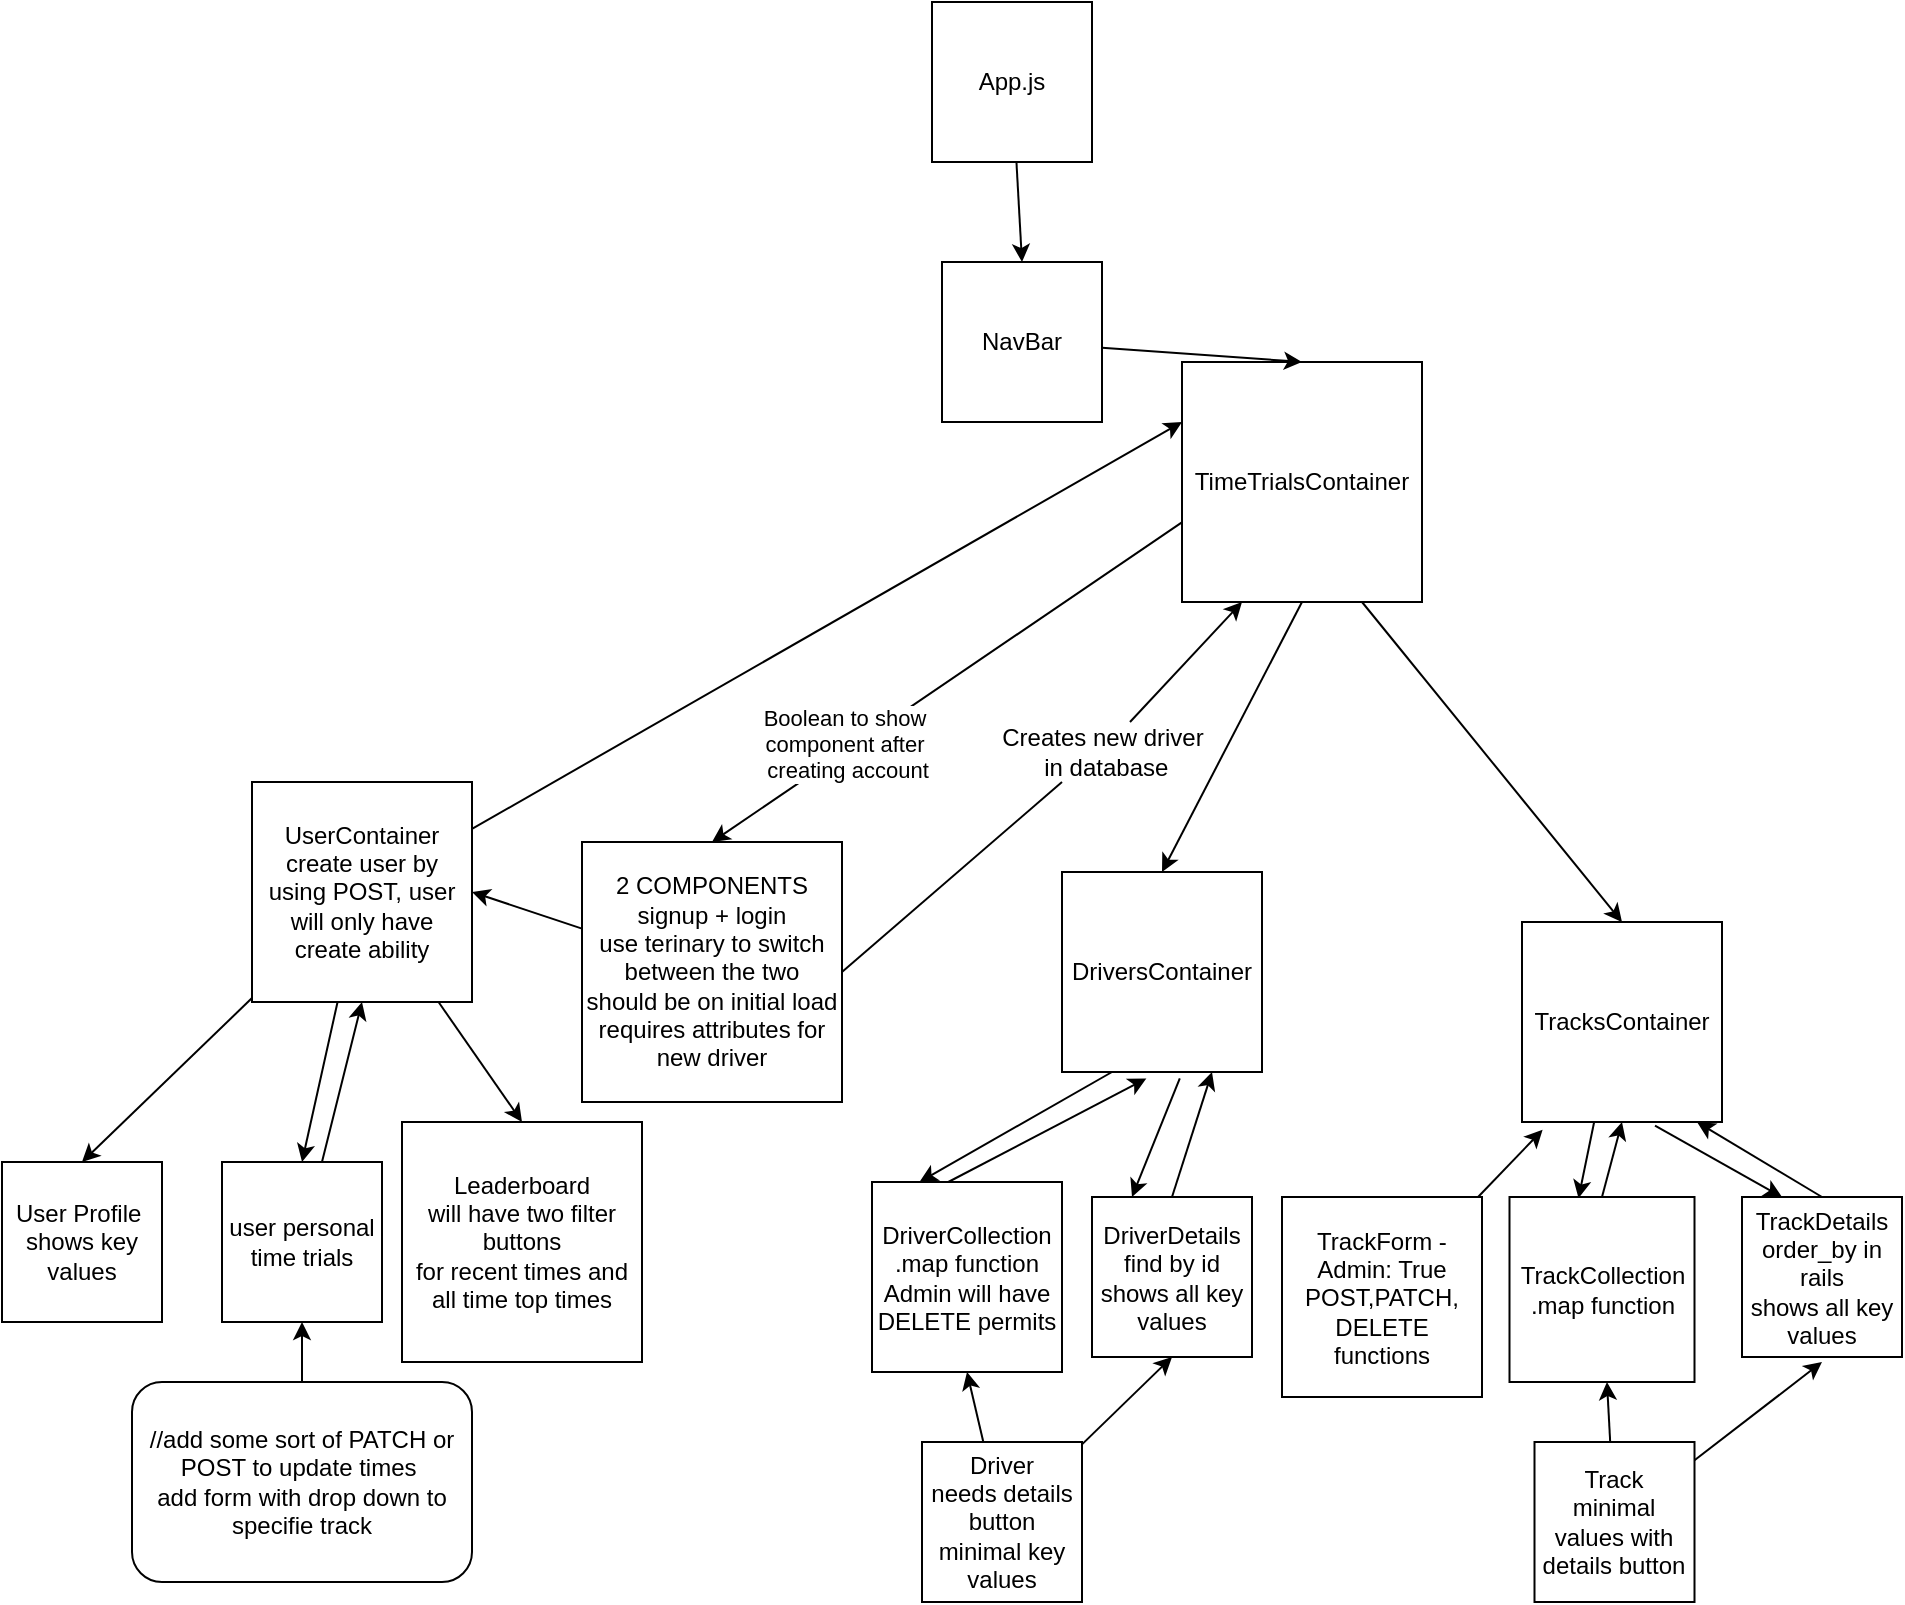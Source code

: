 <mxfile>
    <diagram id="CoyYcSLgEMkdM26DInm6" name="Page-1">
        <mxGraphModel dx="1945" dy="1622" grid="1" gridSize="10" guides="1" tooltips="1" connect="1" arrows="1" fold="1" page="1" pageScale="1" pageWidth="850" pageHeight="1100" background="none" math="0" shadow="0">
            <root>
                <mxCell id="0"/>
                <mxCell id="1" parent="0"/>
                <mxCell id="12" style="edgeStyle=none;html=1;entryX=0.5;entryY=0;entryDx=0;entryDy=0;" parent="1" source="5" target="11" edge="1">
                    <mxGeometry relative="1" as="geometry"/>
                </mxCell>
                <mxCell id="5" value="App.js&lt;br&gt;" style="whiteSpace=wrap;html=1;aspect=fixed;" parent="1" vertex="1">
                    <mxGeometry x="305" y="-60" width="80" height="80" as="geometry"/>
                </mxCell>
                <mxCell id="18" style="edgeStyle=none;html=1;entryX=0.5;entryY=0;entryDx=0;entryDy=0;exitX=0.75;exitY=1;exitDx=0;exitDy=0;" parent="1" source="8" target="17" edge="1">
                    <mxGeometry relative="1" as="geometry"/>
                </mxCell>
                <mxCell id="19" style="edgeStyle=none;html=1;entryX=0.5;entryY=0;entryDx=0;entryDy=0;exitX=0.5;exitY=1;exitDx=0;exitDy=0;" parent="1" source="8" target="16" edge="1">
                    <mxGeometry relative="1" as="geometry"/>
                </mxCell>
                <mxCell id="57" style="edgeStyle=none;html=1;entryX=0.5;entryY=0;entryDx=0;entryDy=0;exitX=0.004;exitY=0.665;exitDx=0;exitDy=0;exitPerimeter=0;" parent="1" source="8" target="56" edge="1">
                    <mxGeometry relative="1" as="geometry">
                        <mxPoint x="130" y="390" as="targetPoint"/>
                    </mxGeometry>
                </mxCell>
                <mxCell id="58" value="Boolean to show &lt;br&gt;component after&lt;br&gt;&amp;nbsp;creating account" style="edgeLabel;html=1;align=center;verticalAlign=middle;resizable=0;points=[];" parent="57" vertex="1" connectable="0">
                    <mxGeometry x="0.81" y="2" relative="1" as="geometry">
                        <mxPoint x="42" y="-36" as="offset"/>
                    </mxGeometry>
                </mxCell>
                <mxCell id="8" value="TimeTrialsContainer" style="whiteSpace=wrap;html=1;aspect=fixed;" parent="1" vertex="1">
                    <mxGeometry x="430" y="120" width="120" height="120" as="geometry"/>
                </mxCell>
                <mxCell id="14" style="edgeStyle=none;html=1;entryX=0.5;entryY=0;entryDx=0;entryDy=0;" parent="1" source="11" target="8" edge="1">
                    <mxGeometry relative="1" as="geometry"/>
                </mxCell>
                <mxCell id="11" value="NavBar" style="whiteSpace=wrap;html=1;aspect=fixed;" parent="1" vertex="1">
                    <mxGeometry x="310" y="70" width="80" height="80" as="geometry"/>
                </mxCell>
                <mxCell id="48" style="edgeStyle=none;html=1;entryX=0.5;entryY=0;entryDx=0;entryDy=0;" parent="1" source="15" target="46" edge="1">
                    <mxGeometry relative="1" as="geometry"/>
                </mxCell>
                <mxCell id="55" style="edgeStyle=none;html=1;entryX=0.5;entryY=0;entryDx=0;entryDy=0;" parent="1" source="15" target="54" edge="1">
                    <mxGeometry relative="1" as="geometry"/>
                </mxCell>
                <mxCell id="60" style="edgeStyle=none;html=1;entryX=0.5;entryY=0;entryDx=0;entryDy=0;" parent="1" source="15" target="49" edge="1">
                    <mxGeometry relative="1" as="geometry"/>
                </mxCell>
                <mxCell id="63" style="edgeStyle=none;html=1;entryX=0;entryY=0.25;entryDx=0;entryDy=0;" parent="1" source="15" target="8" edge="1">
                    <mxGeometry relative="1" as="geometry"/>
                </mxCell>
                <mxCell id="15" value="UserContainer&lt;br&gt;create user by using POST, user will only have create ability" style="whiteSpace=wrap;html=1;aspect=fixed;" parent="1" vertex="1">
                    <mxGeometry x="-35" y="330" width="110" height="110" as="geometry"/>
                </mxCell>
                <mxCell id="26" style="edgeStyle=none;html=1;entryX=0.25;entryY=0;entryDx=0;entryDy=0;exitX=0.25;exitY=1;exitDx=0;exitDy=0;" parent="1" source="16" target="24" edge="1">
                    <mxGeometry relative="1" as="geometry"/>
                </mxCell>
                <mxCell id="30" style="edgeStyle=none;html=1;entryX=0.25;entryY=0;entryDx=0;entryDy=0;exitX=0.589;exitY=1.032;exitDx=0;exitDy=0;exitPerimeter=0;" parent="1" source="16" target="27" edge="1">
                    <mxGeometry relative="1" as="geometry"/>
                </mxCell>
                <mxCell id="16" value="DriversContainer" style="whiteSpace=wrap;html=1;aspect=fixed;" parent="1" vertex="1">
                    <mxGeometry x="370" y="375" width="100" height="100" as="geometry"/>
                </mxCell>
                <mxCell id="36" style="edgeStyle=none;html=1;exitX=0.36;exitY=1.004;exitDx=0;exitDy=0;exitPerimeter=0;entryX=0.373;entryY=0.007;entryDx=0;entryDy=0;entryPerimeter=0;" parent="1" source="17" target="34" edge="1">
                    <mxGeometry relative="1" as="geometry">
                        <mxPoint x="629" y="540" as="targetPoint"/>
                    </mxGeometry>
                </mxCell>
                <mxCell id="38" style="edgeStyle=none;html=1;entryX=0.25;entryY=0;entryDx=0;entryDy=0;exitX=0.665;exitY=1.018;exitDx=0;exitDy=0;exitPerimeter=0;" parent="1" source="17" target="32" edge="1">
                    <mxGeometry relative="1" as="geometry"/>
                </mxCell>
                <mxCell id="17" value="TracksContainer&lt;br&gt;" style="whiteSpace=wrap;html=1;aspect=fixed;" parent="1" vertex="1">
                    <mxGeometry x="600" y="400" width="100" height="100" as="geometry"/>
                </mxCell>
                <mxCell id="25" style="edgeStyle=none;html=1;entryX=0.422;entryY=1.032;entryDx=0;entryDy=0;entryPerimeter=0;exitX=0.394;exitY=0.004;exitDx=0;exitDy=0;exitPerimeter=0;" parent="1" source="24" target="16" edge="1">
                    <mxGeometry relative="1" as="geometry"/>
                </mxCell>
                <mxCell id="24" value="DriverCollection&lt;br&gt;.map function&lt;br&gt;Admin will have DELETE permits" style="whiteSpace=wrap;html=1;aspect=fixed;" parent="1" vertex="1">
                    <mxGeometry x="275" y="530" width="95" height="95" as="geometry"/>
                </mxCell>
                <mxCell id="31" style="edgeStyle=none;html=1;entryX=0.75;entryY=1;entryDx=0;entryDy=0;exitX=0.5;exitY=0;exitDx=0;exitDy=0;" parent="1" source="27" target="16" edge="1">
                    <mxGeometry relative="1" as="geometry">
                        <mxPoint x="440" y="530" as="sourcePoint"/>
                    </mxGeometry>
                </mxCell>
                <mxCell id="27" value="DriverDetails&lt;br&gt;find by id&lt;br&gt;shows all key values" style="whiteSpace=wrap;html=1;aspect=fixed;" parent="1" vertex="1">
                    <mxGeometry x="385" y="537.5" width="80" height="80" as="geometry"/>
                </mxCell>
                <mxCell id="39" style="edgeStyle=none;html=1;entryX=0.875;entryY=1;entryDx=0;entryDy=0;exitX=0.5;exitY=0;exitDx=0;exitDy=0;entryPerimeter=0;" parent="1" source="32" target="17" edge="1">
                    <mxGeometry relative="1" as="geometry"/>
                </mxCell>
                <mxCell id="32" value="TrackDetails&lt;br&gt;order_by in rails&lt;br&gt;shows all key values" style="whiteSpace=wrap;html=1;aspect=fixed;" parent="1" vertex="1">
                    <mxGeometry x="710" y="537.5" width="80" height="80" as="geometry"/>
                </mxCell>
                <mxCell id="35" style="edgeStyle=none;html=1;entryX=0.103;entryY=1.039;entryDx=0;entryDy=0;entryPerimeter=0;" parent="1" source="33" target="17" edge="1">
                    <mxGeometry relative="1" as="geometry"/>
                </mxCell>
                <mxCell id="33" value="TrackForm -&lt;br&gt;Admin: True&lt;br&gt;POST,PATCH,&lt;br&gt;DELETE functions" style="whiteSpace=wrap;html=1;aspect=fixed;" parent="1" vertex="1">
                    <mxGeometry x="480" y="537.5" width="100" height="100" as="geometry"/>
                </mxCell>
                <mxCell id="37" style="edgeStyle=none;html=1;entryX=0.5;entryY=1;entryDx=0;entryDy=0;exitX=0.5;exitY=0;exitDx=0;exitDy=0;" parent="1" source="34" target="17" edge="1">
                    <mxGeometry relative="1" as="geometry"/>
                </mxCell>
                <mxCell id="34" value="TrackCollection&lt;br&gt;.map function" style="whiteSpace=wrap;html=1;aspect=fixed;" parent="1" vertex="1">
                    <mxGeometry x="593.75" y="537.5" width="92.5" height="92.5" as="geometry"/>
                </mxCell>
                <mxCell id="43" style="edgeStyle=none;html=1;entryX=0.5;entryY=1;entryDx=0;entryDy=0;" parent="1" source="40" target="24" edge="1">
                    <mxGeometry relative="1" as="geometry"/>
                </mxCell>
                <mxCell id="44" style="edgeStyle=none;html=1;entryX=0.5;entryY=1;entryDx=0;entryDy=0;" parent="1" source="40" target="27" edge="1">
                    <mxGeometry relative="1" as="geometry"/>
                </mxCell>
                <mxCell id="40" value="Driver&lt;br&gt;needs details button&lt;br&gt;minimal key values" style="whiteSpace=wrap;html=1;aspect=fixed;" parent="1" vertex="1">
                    <mxGeometry x="300" y="660" width="80" height="80" as="geometry"/>
                </mxCell>
                <mxCell id="42" value="" style="edgeStyle=none;html=1;" parent="1" source="41" target="34" edge="1">
                    <mxGeometry relative="1" as="geometry"/>
                </mxCell>
                <mxCell id="45" style="edgeStyle=none;html=1;" parent="1" source="41" edge="1">
                    <mxGeometry relative="1" as="geometry">
                        <mxPoint x="750" y="620" as="targetPoint"/>
                    </mxGeometry>
                </mxCell>
                <mxCell id="41" value="Track&lt;br&gt;minimal values with details button" style="whiteSpace=wrap;html=1;aspect=fixed;" parent="1" vertex="1">
                    <mxGeometry x="606.25" y="660" width="80" height="80" as="geometry"/>
                </mxCell>
                <mxCell id="46" value="Leaderboard&lt;br&gt;will have two filter buttons&lt;br&gt;for recent times and all time top times" style="whiteSpace=wrap;html=1;aspect=fixed;" parent="1" vertex="1">
                    <mxGeometry x="40" y="500" width="120" height="120" as="geometry"/>
                </mxCell>
                <mxCell id="62" style="edgeStyle=none;html=1;entryX=0.5;entryY=1;entryDx=0;entryDy=0;" parent="1" source="49" target="15" edge="1">
                    <mxGeometry relative="1" as="geometry"/>
                </mxCell>
                <mxCell id="49" value="user personal time trials" style="whiteSpace=wrap;html=1;aspect=fixed;" parent="1" vertex="1">
                    <mxGeometry x="-50" y="520" width="80" height="80" as="geometry"/>
                </mxCell>
                <mxCell id="54" value="User Profile&amp;nbsp;&lt;br&gt;shows key values" style="whiteSpace=wrap;html=1;aspect=fixed;" parent="1" vertex="1">
                    <mxGeometry x="-160" y="520" width="80" height="80" as="geometry"/>
                </mxCell>
                <mxCell id="59" style="edgeStyle=none;html=1;entryX=1;entryY=0.5;entryDx=0;entryDy=0;" parent="1" source="56" target="15" edge="1">
                    <mxGeometry relative="1" as="geometry"/>
                </mxCell>
                <mxCell id="65" style="edgeStyle=none;html=1;entryX=0.25;entryY=1;entryDx=0;entryDy=0;startArrow=none;" parent="1" source="66" target="8" edge="1">
                    <mxGeometry relative="1" as="geometry"/>
                </mxCell>
                <mxCell id="56" value="2 COMPONENTS&lt;br&gt;signup + login&lt;br&gt;use terinary to switch between the two&lt;br&gt;should be on initial load&lt;br&gt;requires attributes for new driver" style="whiteSpace=wrap;html=1;aspect=fixed;" parent="1" vertex="1">
                    <mxGeometry x="130" y="360" width="130" height="130" as="geometry"/>
                </mxCell>
                <mxCell id="64" style="edgeStyle=none;html=1;" parent="1" source="61" target="49" edge="1">
                    <mxGeometry relative="1" as="geometry"/>
                </mxCell>
                <mxCell id="61" value="//add some sort of PATCH or POST to update times&amp;nbsp;&lt;br&gt;add form with drop down to specifie track" style="rounded=1;whiteSpace=wrap;html=1;" parent="1" vertex="1">
                    <mxGeometry x="-95" y="630" width="170" height="100" as="geometry"/>
                </mxCell>
                <mxCell id="66" value="Creates new driver&lt;br&gt;&amp;nbsp;in database" style="text;html=1;align=center;verticalAlign=middle;resizable=0;points=[];autosize=1;strokeColor=none;fillColor=none;" parent="1" vertex="1">
                    <mxGeometry x="330" y="300" width="120" height="30" as="geometry"/>
                </mxCell>
                <mxCell id="67" value="" style="edgeStyle=none;html=1;endArrow=none;exitX=1;exitY=0.5;exitDx=0;exitDy=0;" parent="1" source="56" edge="1">
                    <mxGeometry relative="1" as="geometry">
                        <mxPoint x="270" y="391.224" as="sourcePoint"/>
                        <mxPoint x="370" y="330" as="targetPoint"/>
                    </mxGeometry>
                </mxCell>
            </root>
        </mxGraphModel>
    </diagram>
</mxfile>